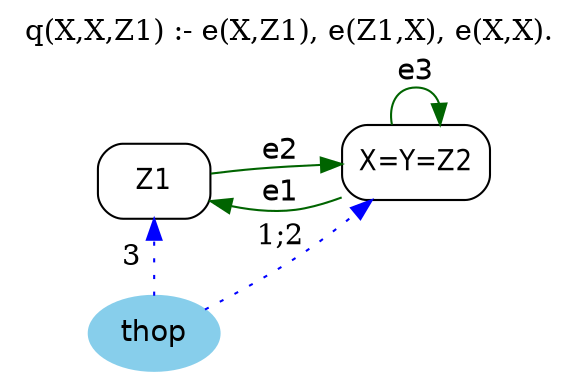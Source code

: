 digraph G {
	graph [bb="0,0,237,174",
		label="q(X,X,Z1) :- e(X,Z1), e(Z1,X), e(X,X).",
		labelloc=t,
		lheight=0.21,
		lp="118.5,162.5",
		lwidth=3.07,
		rankdir=LR
	];
	node [label="\N"];
	Z1	 [fontname="Helvetica-Narrow",
		height=0.5,
		pos="57.5,91",
		shape=box,
		style=rounded,
		width=0.75];
	X	 [fontname="Helvetica-Narrow",
		height=0.5,
		label="X=Y=Z2",
		pos="174.1,100",
		shape=box,
		style=rounded,
		width=0.94444];
	Z1 -> X	 [color=darkgreen,
		fontname=helvetica,
		label=e2,
		lp="113.1,105.5",
		pos="e,139.88,99.117 84.562,94.881 90.956,95.688 97.759,96.457 104.1,97 112.37,97.708 121.21,98.252 129.72,98.669"];
	X -> Z1	 [color=darkgreen,
		fontname=helvetica,
		label=e1,
		lp="113.1,85.5",
		pos="e,84.533,80.697 140.03,83.328 134.17,81.121 128.05,79.208 122.1,78 113.14,76.183 103.48,76.767 94.424,78.431"];
	X -> X	 [color=darkgreen,
		fontname=helvetica,
		label=e3,
		lp="174.1,143.5",
		pos="e,184.95,118.15 163.24,118.15 161.57,127.54 165.19,136 174.1,136 179.52,136 182.99,132.86 184.49,128.28"];
	thop	 [color=skyblue,
		fillcolor=skyblue,
		fontname=helvetica,
		height=0.5,
		pos="57.5,18",
		shape=oval,
		style="filled,rounded",
		width=0.79437];
	thop -> Z1	 [color=blue,
		constraint=false,
		label=3,
		lp="47,54.5",
		pos="e,57.5,72.91 57.5,36.045 57.5,44.117 57.5,53.824 57.5,62.818",
		style=dotted];
	thop -> X	 [color=blue,
		constraint=false,
		label="1;2",
		lp="113.1,64.5",
		pos="e,153.41,81.696 79.244,30.052 92.02,37.395 108.31,47.221 122.1,57 129.96,62.575 138.13,69.007 145.61,75.169",
		style=dotted];
}
